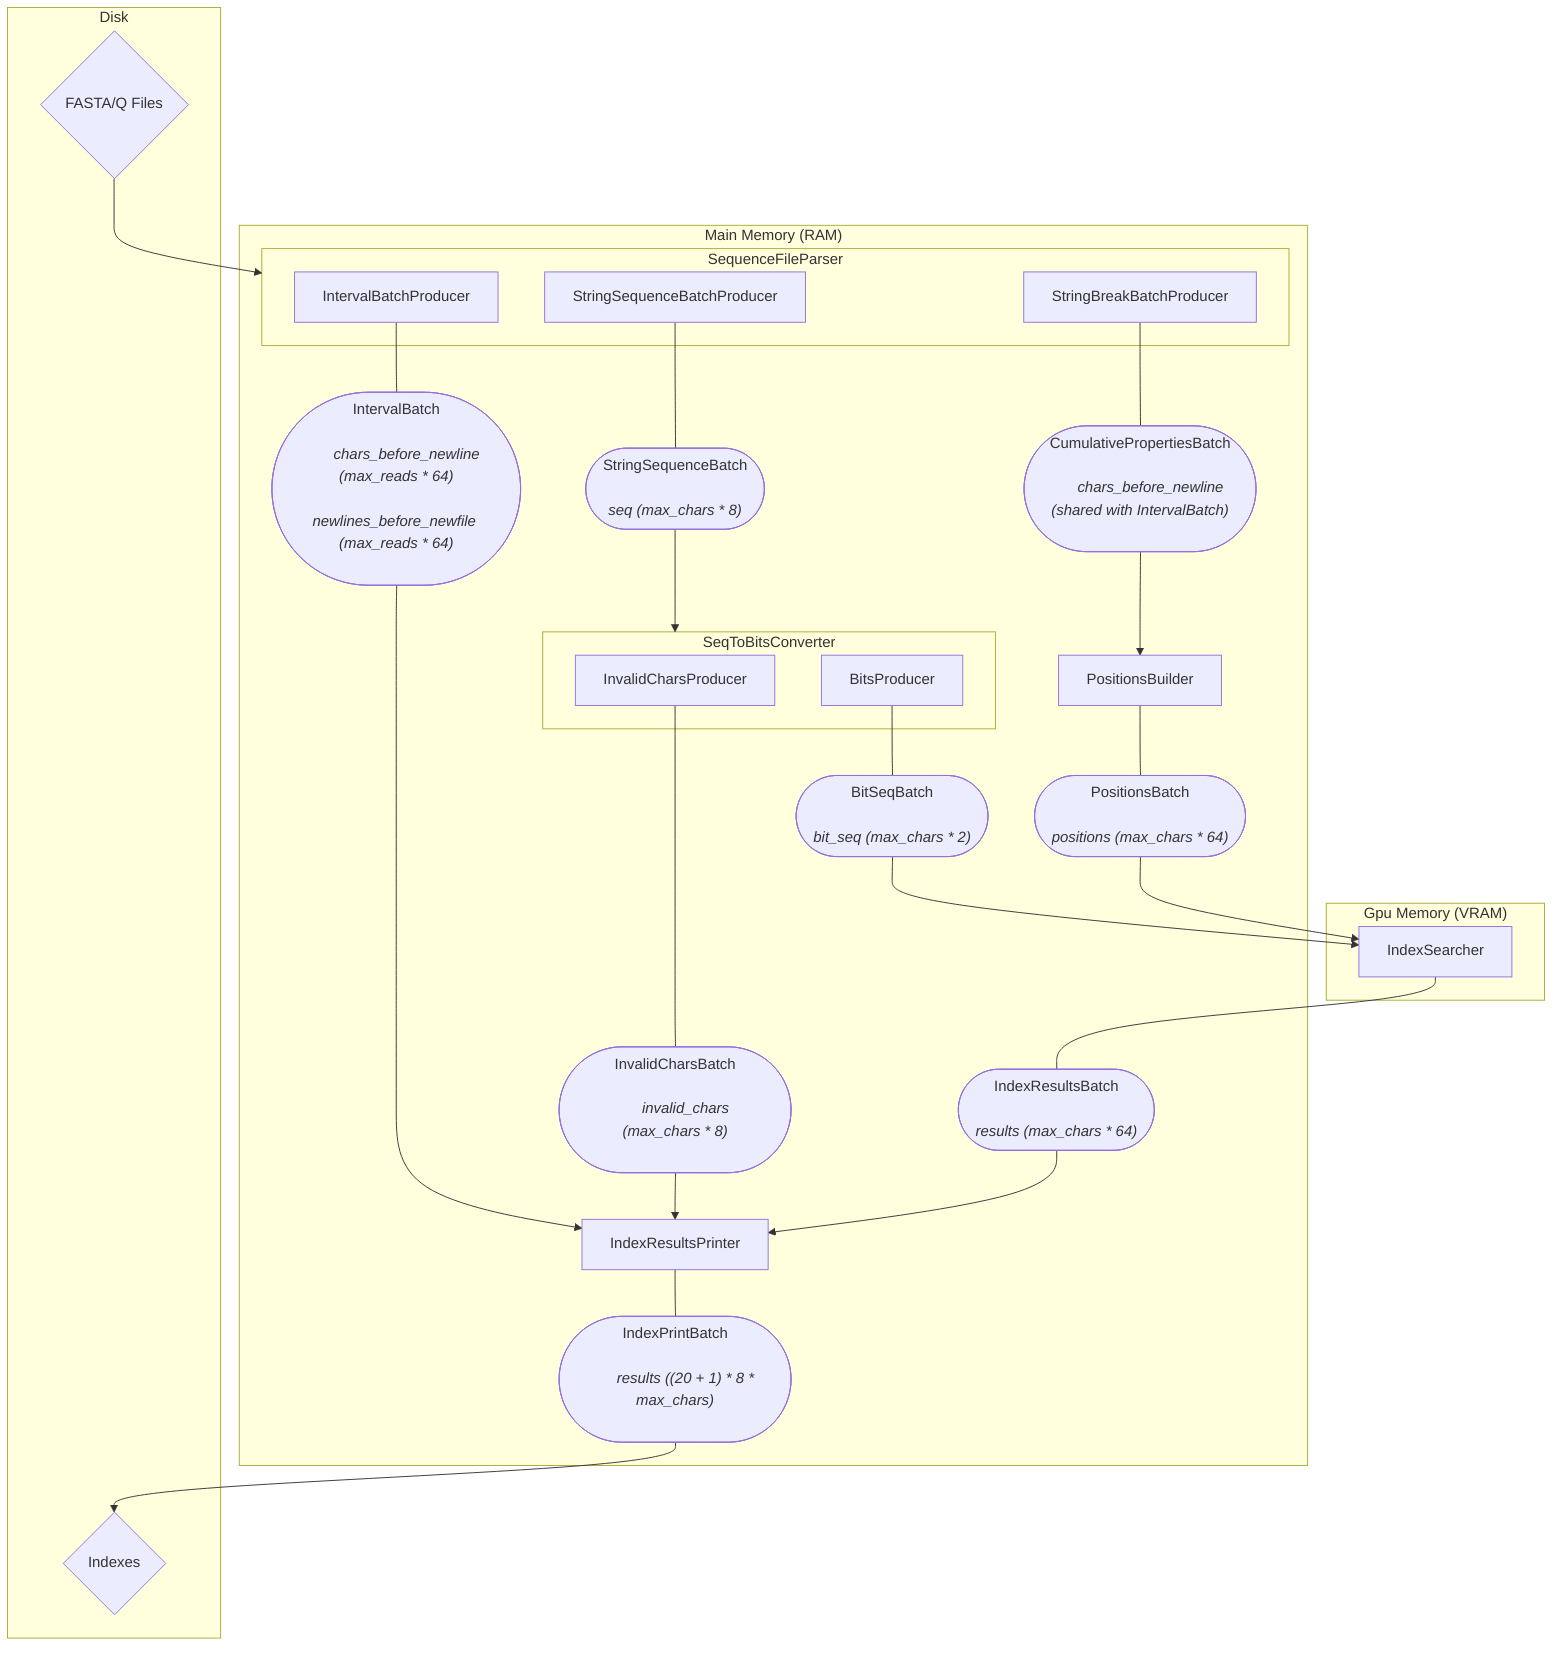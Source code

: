 flowchart TD
subgraph "Main Memory (RAM)"
    subgraph SequenceFileParser
      StringSequenceBatchProducer
      StringBreakBatchProducer
      IntervalBatchProducer
    end

    subgraph SeqToBitsConverter
      InvalidCharsProducer
      BitsProducer
    end
    StringSequenceBatch(["
      StringSequenceBatch
      <i>
      seq (max_chars * 8)
      </i>
    "])
    InvalidCharsBatch(["
      InvalidCharsBatch
      <i>
      invalid_chars (max_chars * 8)
      </i>
    "])
    PositionsBatch(["
      PositionsBatch
      <i>
      positions (max_chars * 64)
      </i>
    "])
    IntervalBatch(["
      IntervalBatch
      <i>
      chars_before_newline (max_reads * 64)
      newlines_before_newfile (max_reads * 64)
      </i>
    "])
    IndexResultsBatch(["
      IndexResultsBatch
      <i>
      results (max_chars * 64)
      </i>
    "])
    StringBreakBatch(["
      CumulativePropertiesBatch
      <i>
      chars_before_newline (shared with IntervalBatch)
      </i>
    "])
    BitSeqBatch(["
      BitSeqBatch
      <i>
      bit_seq (max_chars * 2)
      </i>
    "])
    IndexPrintBatch(["
      IndexPrintBatch
      <i>
      results ((20 + 1) * 8 * max_chars)
      </i>
    "])
    PositionsBuilder
    IndexResultsPrinter
  end
  subgraph Disk
    FASTA{FASTA/Q Files}
    Indexes{Indexes}
  end
  subgraph "Gpu Memory (VRAM)"
    IndexSearcher
  end


  FASTA --> SequenceFileParser

  StringSequenceBatchProducer --- StringSequenceBatch
  StringBreakBatchProducer --- StringBreakBatch
  IntervalBatchProducer --- IntervalBatch
  InvalidCharsProducer --- InvalidCharsBatch
  BitsProducer --- BitSeqBatch
  PositionsBuilder --- PositionsBatch
  IndexSearcher --- IndexResultsBatch

  StringSequenceBatch --> SeqToBitsConverter
  StringBreakBatch --> PositionsBuilder
  IntervalBatch --> IndexResultsPrinter
  InvalidCharsBatch --> IndexResultsPrinter
  BitSeqBatch --> IndexSearcher
  PositionsBatch --> IndexSearcher
  IndexResultsBatch --> IndexResultsPrinter

  IndexResultsPrinter --- IndexPrintBatch
  IndexPrintBatch --> Indexes